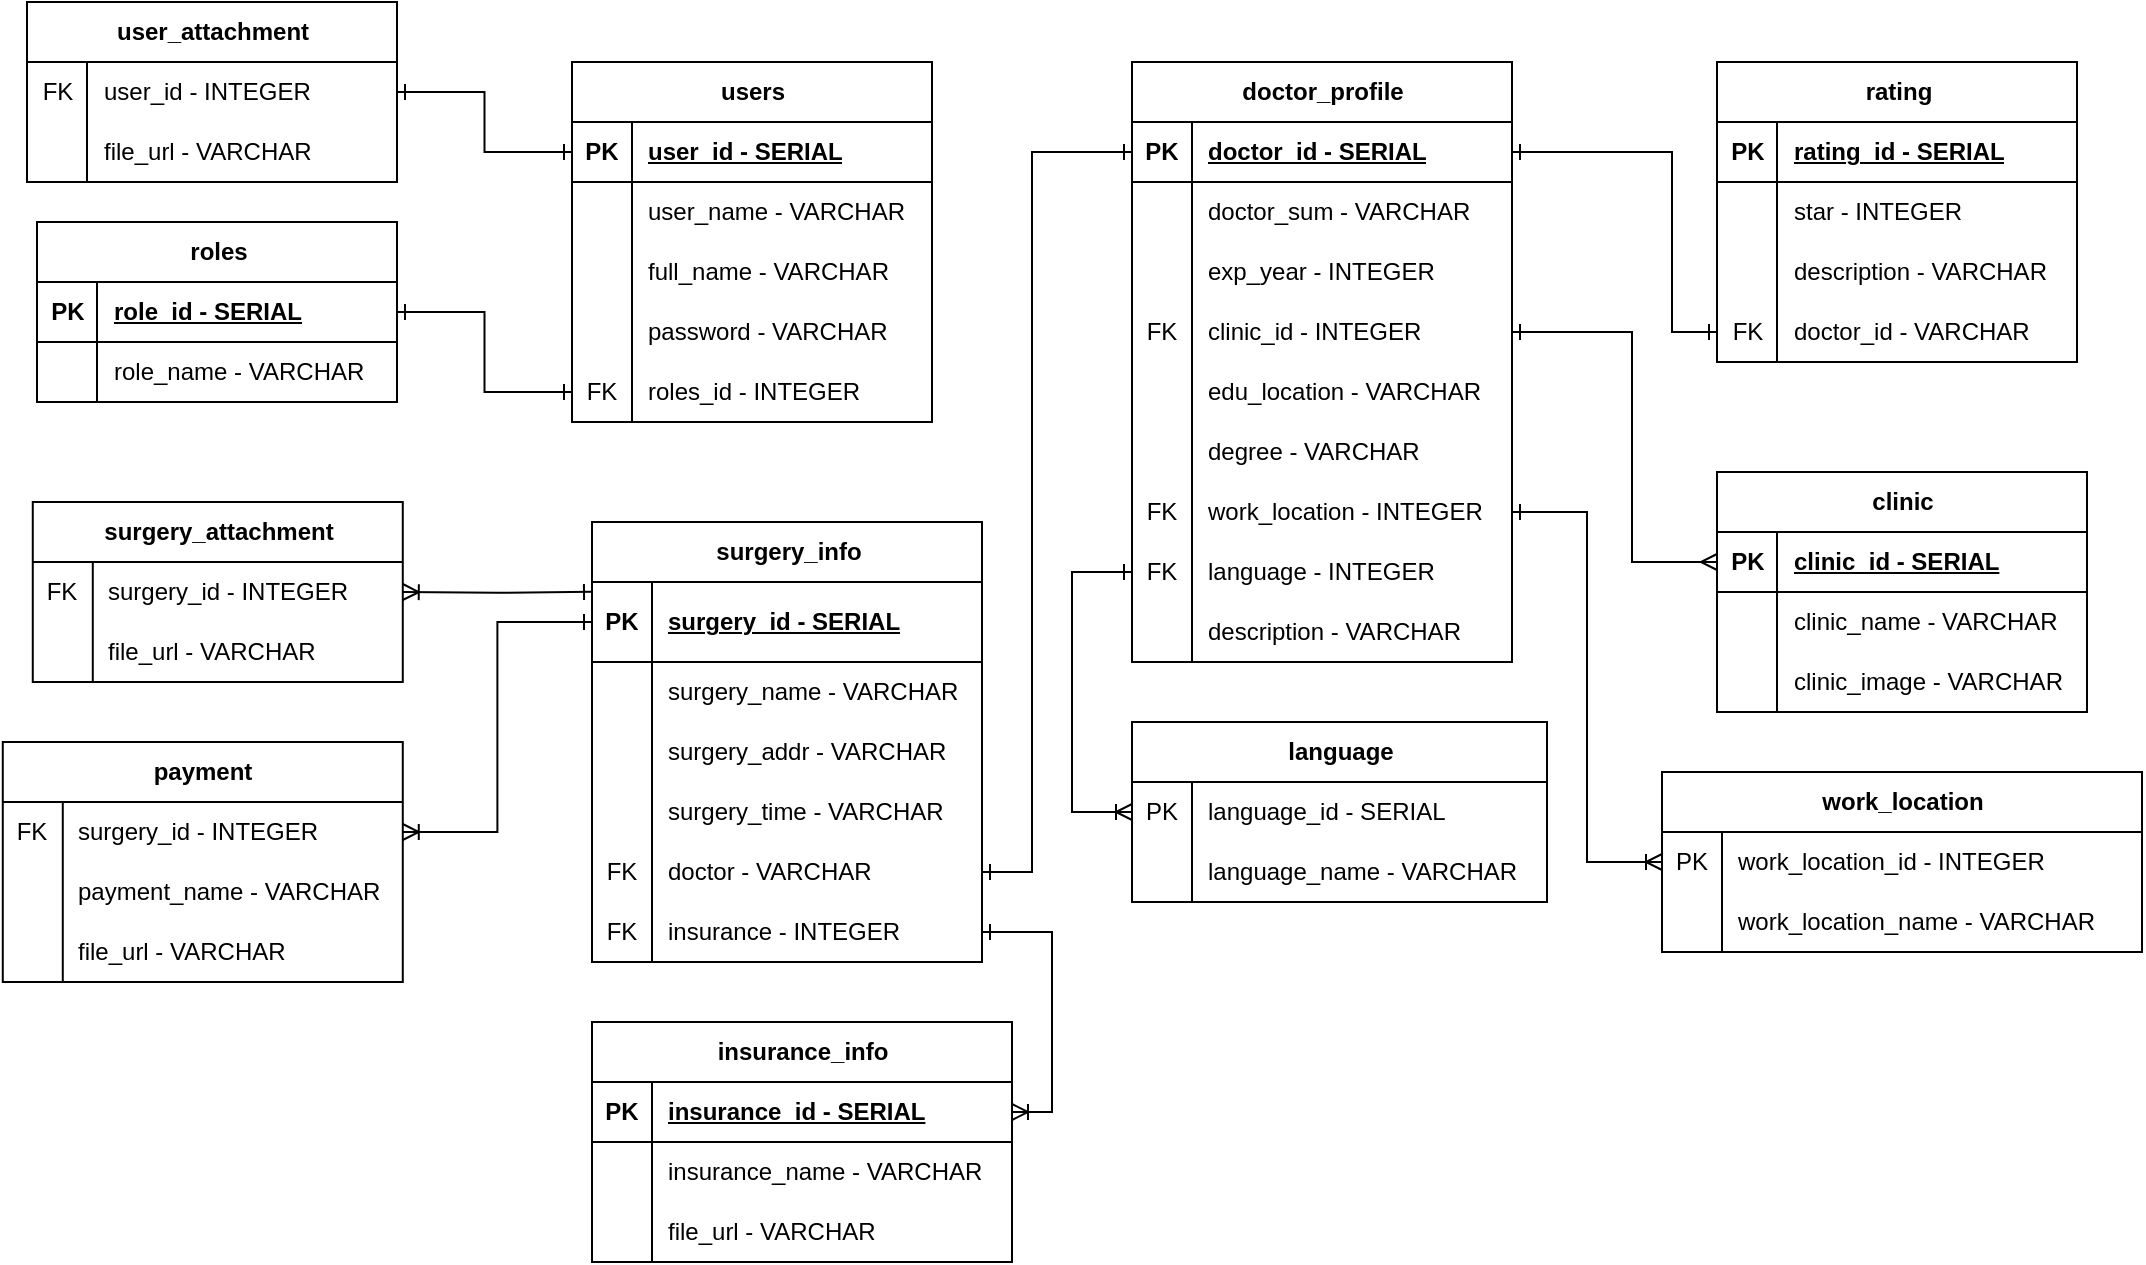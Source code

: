 <mxfile>
    <diagram name="Page-1" id="lb9SYla_rgRbdHpQKvTj">
        <mxGraphModel dx="1302" dy="1138" grid="1" gridSize="10" guides="1" tooltips="1" connect="1" arrows="1" fold="1" page="0" pageScale="1" pageWidth="1100" pageHeight="850" background="none" math="0" shadow="0">
            <root>
                <mxCell id="0"/>
                <mxCell id="1" parent="0"/>
                <mxCell id="x9q4lv2BBoC-ElwN4kKV-1" value="users" style="shape=table;startSize=30;container=1;collapsible=1;childLayout=tableLayout;fixedRows=1;rowLines=0;fontStyle=1;align=center;resizeLast=1;html=1;" parent="1" vertex="1">
                    <mxGeometry x="90" y="-30" width="180" height="180" as="geometry"/>
                </mxCell>
                <mxCell id="x9q4lv2BBoC-ElwN4kKV-2" value="" style="shape=tableRow;horizontal=0;startSize=0;swimlaneHead=0;swimlaneBody=0;fillColor=none;collapsible=0;dropTarget=0;points=[[0,0.5],[1,0.5]];portConstraint=eastwest;top=0;left=0;right=0;bottom=1;" parent="x9q4lv2BBoC-ElwN4kKV-1" vertex="1">
                    <mxGeometry y="30" width="180" height="30" as="geometry"/>
                </mxCell>
                <mxCell id="x9q4lv2BBoC-ElwN4kKV-3" value="PK" style="shape=partialRectangle;connectable=0;fillColor=none;top=0;left=0;bottom=0;right=0;fontStyle=1;overflow=hidden;whiteSpace=wrap;html=1;" parent="x9q4lv2BBoC-ElwN4kKV-2" vertex="1">
                    <mxGeometry width="30" height="30" as="geometry">
                        <mxRectangle width="30" height="30" as="alternateBounds"/>
                    </mxGeometry>
                </mxCell>
                <mxCell id="x9q4lv2BBoC-ElwN4kKV-4" value="user_id - SERIAL" style="shape=partialRectangle;connectable=0;fillColor=none;top=0;left=0;bottom=0;right=0;align=left;spacingLeft=6;fontStyle=5;overflow=hidden;whiteSpace=wrap;html=1;" parent="x9q4lv2BBoC-ElwN4kKV-2" vertex="1">
                    <mxGeometry x="30" width="150" height="30" as="geometry">
                        <mxRectangle width="150" height="30" as="alternateBounds"/>
                    </mxGeometry>
                </mxCell>
                <mxCell id="x9q4lv2BBoC-ElwN4kKV-5" value="" style="shape=tableRow;horizontal=0;startSize=0;swimlaneHead=0;swimlaneBody=0;fillColor=none;collapsible=0;dropTarget=0;points=[[0,0.5],[1,0.5]];portConstraint=eastwest;top=0;left=0;right=0;bottom=0;" parent="x9q4lv2BBoC-ElwN4kKV-1" vertex="1">
                    <mxGeometry y="60" width="180" height="30" as="geometry"/>
                </mxCell>
                <mxCell id="x9q4lv2BBoC-ElwN4kKV-6" value="" style="shape=partialRectangle;connectable=0;fillColor=none;top=0;left=0;bottom=0;right=0;editable=1;overflow=hidden;whiteSpace=wrap;html=1;" parent="x9q4lv2BBoC-ElwN4kKV-5" vertex="1">
                    <mxGeometry width="30" height="30" as="geometry">
                        <mxRectangle width="30" height="30" as="alternateBounds"/>
                    </mxGeometry>
                </mxCell>
                <mxCell id="x9q4lv2BBoC-ElwN4kKV-7" value="user_name - VARCHAR" style="shape=partialRectangle;connectable=0;fillColor=none;top=0;left=0;bottom=0;right=0;align=left;spacingLeft=6;overflow=hidden;whiteSpace=wrap;html=1;" parent="x9q4lv2BBoC-ElwN4kKV-5" vertex="1">
                    <mxGeometry x="30" width="150" height="30" as="geometry">
                        <mxRectangle width="150" height="30" as="alternateBounds"/>
                    </mxGeometry>
                </mxCell>
                <mxCell id="x9q4lv2BBoC-ElwN4kKV-8" value="" style="shape=tableRow;horizontal=0;startSize=0;swimlaneHead=0;swimlaneBody=0;fillColor=none;collapsible=0;dropTarget=0;points=[[0,0.5],[1,0.5]];portConstraint=eastwest;top=0;left=0;right=0;bottom=0;" parent="x9q4lv2BBoC-ElwN4kKV-1" vertex="1">
                    <mxGeometry y="90" width="180" height="30" as="geometry"/>
                </mxCell>
                <mxCell id="x9q4lv2BBoC-ElwN4kKV-9" value="" style="shape=partialRectangle;connectable=0;fillColor=none;top=0;left=0;bottom=0;right=0;editable=1;overflow=hidden;whiteSpace=wrap;html=1;" parent="x9q4lv2BBoC-ElwN4kKV-8" vertex="1">
                    <mxGeometry width="30" height="30" as="geometry">
                        <mxRectangle width="30" height="30" as="alternateBounds"/>
                    </mxGeometry>
                </mxCell>
                <mxCell id="x9q4lv2BBoC-ElwN4kKV-10" value="full_name - VARCHAR" style="shape=partialRectangle;connectable=0;fillColor=none;top=0;left=0;bottom=0;right=0;align=left;spacingLeft=6;overflow=hidden;whiteSpace=wrap;html=1;" parent="x9q4lv2BBoC-ElwN4kKV-8" vertex="1">
                    <mxGeometry x="30" width="150" height="30" as="geometry">
                        <mxRectangle width="150" height="30" as="alternateBounds"/>
                    </mxGeometry>
                </mxCell>
                <mxCell id="x9q4lv2BBoC-ElwN4kKV-11" value="" style="shape=tableRow;horizontal=0;startSize=0;swimlaneHead=0;swimlaneBody=0;fillColor=none;collapsible=0;dropTarget=0;points=[[0,0.5],[1,0.5]];portConstraint=eastwest;top=0;left=0;right=0;bottom=0;" parent="x9q4lv2BBoC-ElwN4kKV-1" vertex="1">
                    <mxGeometry y="120" width="180" height="30" as="geometry"/>
                </mxCell>
                <mxCell id="x9q4lv2BBoC-ElwN4kKV-12" value="&lt;div&gt;&lt;br/&gt;&lt;/div&gt;" style="shape=partialRectangle;connectable=0;fillColor=none;top=0;left=0;bottom=0;right=0;editable=1;overflow=hidden;whiteSpace=wrap;html=1;" parent="x9q4lv2BBoC-ElwN4kKV-11" vertex="1">
                    <mxGeometry width="30" height="30" as="geometry">
                        <mxRectangle width="30" height="30" as="alternateBounds"/>
                    </mxGeometry>
                </mxCell>
                <mxCell id="x9q4lv2BBoC-ElwN4kKV-13" value="password - VARCHAR" style="shape=partialRectangle;connectable=0;fillColor=none;top=0;left=0;bottom=0;right=0;align=left;spacingLeft=6;overflow=hidden;whiteSpace=wrap;html=1;" parent="x9q4lv2BBoC-ElwN4kKV-11" vertex="1">
                    <mxGeometry x="30" width="150" height="30" as="geometry">
                        <mxRectangle width="150" height="30" as="alternateBounds"/>
                    </mxGeometry>
                </mxCell>
                <mxCell id="x9q4lv2BBoC-ElwN4kKV-136" value="" style="shape=tableRow;horizontal=0;startSize=0;swimlaneHead=0;swimlaneBody=0;fillColor=none;collapsible=0;dropTarget=0;points=[[0,0.5],[1,0.5]];portConstraint=eastwest;top=0;left=0;right=0;bottom=0;" parent="x9q4lv2BBoC-ElwN4kKV-1" vertex="1">
                    <mxGeometry y="150" width="180" height="30" as="geometry"/>
                </mxCell>
                <mxCell id="x9q4lv2BBoC-ElwN4kKV-137" value="FK" style="shape=partialRectangle;connectable=0;fillColor=none;top=0;left=0;bottom=0;right=0;editable=1;overflow=hidden;whiteSpace=wrap;html=1;" parent="x9q4lv2BBoC-ElwN4kKV-136" vertex="1">
                    <mxGeometry width="30" height="30" as="geometry">
                        <mxRectangle width="30" height="30" as="alternateBounds"/>
                    </mxGeometry>
                </mxCell>
                <mxCell id="x9q4lv2BBoC-ElwN4kKV-138" value="roles_id - INTEGER" style="shape=partialRectangle;connectable=0;fillColor=none;top=0;left=0;bottom=0;right=0;align=left;spacingLeft=6;overflow=hidden;whiteSpace=wrap;html=1;" parent="x9q4lv2BBoC-ElwN4kKV-136" vertex="1">
                    <mxGeometry x="30" width="150" height="30" as="geometry">
                        <mxRectangle width="150" height="30" as="alternateBounds"/>
                    </mxGeometry>
                </mxCell>
                <mxCell id="x9q4lv2BBoC-ElwN4kKV-27" value="roles" style="shape=table;startSize=30;container=1;collapsible=1;childLayout=tableLayout;fixedRows=1;rowLines=0;fontStyle=1;align=center;resizeLast=1;html=1;" parent="1" vertex="1">
                    <mxGeometry x="-177.5" y="50" width="180" height="90" as="geometry"/>
                </mxCell>
                <mxCell id="x9q4lv2BBoC-ElwN4kKV-28" value="" style="shape=tableRow;horizontal=0;startSize=0;swimlaneHead=0;swimlaneBody=0;fillColor=none;collapsible=0;dropTarget=0;points=[[0,0.5],[1,0.5]];portConstraint=eastwest;top=0;left=0;right=0;bottom=1;" parent="x9q4lv2BBoC-ElwN4kKV-27" vertex="1">
                    <mxGeometry y="30" width="180" height="30" as="geometry"/>
                </mxCell>
                <mxCell id="x9q4lv2BBoC-ElwN4kKV-29" value="PK" style="shape=partialRectangle;connectable=0;fillColor=none;top=0;left=0;bottom=0;right=0;fontStyle=1;overflow=hidden;whiteSpace=wrap;html=1;" parent="x9q4lv2BBoC-ElwN4kKV-28" vertex="1">
                    <mxGeometry width="30" height="30" as="geometry">
                        <mxRectangle width="30" height="30" as="alternateBounds"/>
                    </mxGeometry>
                </mxCell>
                <mxCell id="x9q4lv2BBoC-ElwN4kKV-30" value="role_id - SERIAL" style="shape=partialRectangle;connectable=0;fillColor=none;top=0;left=0;bottom=0;right=0;align=left;spacingLeft=6;fontStyle=5;overflow=hidden;whiteSpace=wrap;html=1;" parent="x9q4lv2BBoC-ElwN4kKV-28" vertex="1">
                    <mxGeometry x="30" width="150" height="30" as="geometry">
                        <mxRectangle width="150" height="30" as="alternateBounds"/>
                    </mxGeometry>
                </mxCell>
                <mxCell id="x9q4lv2BBoC-ElwN4kKV-31" value="" style="shape=tableRow;horizontal=0;startSize=0;swimlaneHead=0;swimlaneBody=0;fillColor=none;collapsible=0;dropTarget=0;points=[[0,0.5],[1,0.5]];portConstraint=eastwest;top=0;left=0;right=0;bottom=0;" parent="x9q4lv2BBoC-ElwN4kKV-27" vertex="1">
                    <mxGeometry y="60" width="180" height="30" as="geometry"/>
                </mxCell>
                <mxCell id="x9q4lv2BBoC-ElwN4kKV-32" value="" style="shape=partialRectangle;connectable=0;fillColor=none;top=0;left=0;bottom=0;right=0;editable=1;overflow=hidden;whiteSpace=wrap;html=1;" parent="x9q4lv2BBoC-ElwN4kKV-31" vertex="1">
                    <mxGeometry width="30" height="30" as="geometry">
                        <mxRectangle width="30" height="30" as="alternateBounds"/>
                    </mxGeometry>
                </mxCell>
                <mxCell id="x9q4lv2BBoC-ElwN4kKV-33" value="role_name - VARCHAR" style="shape=partialRectangle;connectable=0;fillColor=none;top=0;left=0;bottom=0;right=0;align=left;spacingLeft=6;overflow=hidden;whiteSpace=wrap;html=1;" parent="x9q4lv2BBoC-ElwN4kKV-31" vertex="1">
                    <mxGeometry x="30" width="150" height="30" as="geometry">
                        <mxRectangle width="150" height="30" as="alternateBounds"/>
                    </mxGeometry>
                </mxCell>
                <mxCell id="x9q4lv2BBoC-ElwN4kKV-40" value="doctor_profile" style="shape=table;startSize=30;container=1;collapsible=1;childLayout=tableLayout;fixedRows=1;rowLines=0;fontStyle=1;align=center;resizeLast=1;html=1;strokeColor=default;" parent="1" vertex="1">
                    <mxGeometry x="370" y="-30" width="190" height="300" as="geometry"/>
                </mxCell>
                <mxCell id="x9q4lv2BBoC-ElwN4kKV-41" value="" style="shape=tableRow;horizontal=0;startSize=0;swimlaneHead=0;swimlaneBody=0;fillColor=none;collapsible=0;dropTarget=0;points=[[0,0.5],[1,0.5]];portConstraint=eastwest;top=0;left=0;right=0;bottom=1;" parent="x9q4lv2BBoC-ElwN4kKV-40" vertex="1">
                    <mxGeometry y="30" width="190" height="30" as="geometry"/>
                </mxCell>
                <mxCell id="x9q4lv2BBoC-ElwN4kKV-42" value="PK" style="shape=partialRectangle;connectable=0;fillColor=none;top=0;left=0;bottom=0;right=0;fontStyle=1;overflow=hidden;whiteSpace=wrap;html=1;" parent="x9q4lv2BBoC-ElwN4kKV-41" vertex="1">
                    <mxGeometry width="30.0" height="30" as="geometry">
                        <mxRectangle width="30.0" height="30" as="alternateBounds"/>
                    </mxGeometry>
                </mxCell>
                <mxCell id="x9q4lv2BBoC-ElwN4kKV-43" value="doctor_id - SERIAL" style="shape=partialRectangle;connectable=0;fillColor=none;top=0;left=0;bottom=0;right=0;align=left;spacingLeft=6;fontStyle=5;overflow=hidden;whiteSpace=wrap;html=1;" parent="x9q4lv2BBoC-ElwN4kKV-41" vertex="1">
                    <mxGeometry x="30.0" width="160.0" height="30" as="geometry">
                        <mxRectangle width="160.0" height="30" as="alternateBounds"/>
                    </mxGeometry>
                </mxCell>
                <mxCell id="x9q4lv2BBoC-ElwN4kKV-180" value="" style="shape=tableRow;horizontal=0;startSize=0;swimlaneHead=0;swimlaneBody=0;fillColor=none;collapsible=0;dropTarget=0;points=[[0,0.5],[1,0.5]];portConstraint=eastwest;top=0;left=0;right=0;bottom=0;" parent="x9q4lv2BBoC-ElwN4kKV-40" vertex="1">
                    <mxGeometry y="60" width="190" height="30" as="geometry"/>
                </mxCell>
                <mxCell id="x9q4lv2BBoC-ElwN4kKV-181" value="" style="shape=partialRectangle;connectable=0;fillColor=none;top=0;left=0;bottom=0;right=0;editable=1;overflow=hidden;whiteSpace=wrap;html=1;" parent="x9q4lv2BBoC-ElwN4kKV-180" vertex="1">
                    <mxGeometry width="30.0" height="30" as="geometry">
                        <mxRectangle width="30.0" height="30" as="alternateBounds"/>
                    </mxGeometry>
                </mxCell>
                <mxCell id="x9q4lv2BBoC-ElwN4kKV-182" value="doctor_sum - VARCHAR" style="shape=partialRectangle;connectable=0;fillColor=none;top=0;left=0;bottom=0;right=0;align=left;spacingLeft=6;overflow=hidden;whiteSpace=wrap;html=1;" parent="x9q4lv2BBoC-ElwN4kKV-180" vertex="1">
                    <mxGeometry x="30.0" width="160.0" height="30" as="geometry">
                        <mxRectangle width="160.0" height="30" as="alternateBounds"/>
                    </mxGeometry>
                </mxCell>
                <mxCell id="x9q4lv2BBoC-ElwN4kKV-47" value="" style="shape=tableRow;horizontal=0;startSize=0;swimlaneHead=0;swimlaneBody=0;fillColor=none;collapsible=0;dropTarget=0;points=[[0,0.5],[1,0.5]];portConstraint=eastwest;top=0;left=0;right=0;bottom=0;" parent="x9q4lv2BBoC-ElwN4kKV-40" vertex="1">
                    <mxGeometry y="90" width="190" height="30" as="geometry"/>
                </mxCell>
                <mxCell id="x9q4lv2BBoC-ElwN4kKV-48" value="" style="shape=partialRectangle;connectable=0;fillColor=none;top=0;left=0;bottom=0;right=0;editable=1;overflow=hidden;whiteSpace=wrap;html=1;" parent="x9q4lv2BBoC-ElwN4kKV-47" vertex="1">
                    <mxGeometry width="30.0" height="30" as="geometry">
                        <mxRectangle width="30.0" height="30" as="alternateBounds"/>
                    </mxGeometry>
                </mxCell>
                <mxCell id="x9q4lv2BBoC-ElwN4kKV-49" value="exp_year - INTEGER" style="shape=partialRectangle;connectable=0;fillColor=none;top=0;left=0;bottom=0;right=0;align=left;spacingLeft=6;overflow=hidden;whiteSpace=wrap;html=1;" parent="x9q4lv2BBoC-ElwN4kKV-47" vertex="1">
                    <mxGeometry x="30.0" width="160.0" height="30" as="geometry">
                        <mxRectangle width="160.0" height="30" as="alternateBounds"/>
                    </mxGeometry>
                </mxCell>
                <mxCell id="x9q4lv2BBoC-ElwN4kKV-50" value="" style="shape=tableRow;horizontal=0;startSize=0;swimlaneHead=0;swimlaneBody=0;fillColor=none;collapsible=0;dropTarget=0;points=[[0,0.5],[1,0.5]];portConstraint=eastwest;top=0;left=0;right=0;bottom=0;" parent="x9q4lv2BBoC-ElwN4kKV-40" vertex="1">
                    <mxGeometry y="120" width="190" height="30" as="geometry"/>
                </mxCell>
                <mxCell id="x9q4lv2BBoC-ElwN4kKV-51" value="FK" style="shape=partialRectangle;connectable=0;fillColor=none;top=0;left=0;bottom=0;right=0;editable=1;overflow=hidden;whiteSpace=wrap;html=1;" parent="x9q4lv2BBoC-ElwN4kKV-50" vertex="1">
                    <mxGeometry width="30.0" height="30" as="geometry">
                        <mxRectangle width="30.0" height="30" as="alternateBounds"/>
                    </mxGeometry>
                </mxCell>
                <mxCell id="x9q4lv2BBoC-ElwN4kKV-52" value="clinic_id - INTEGER" style="shape=partialRectangle;connectable=0;fillColor=none;top=0;left=0;bottom=0;right=0;align=left;spacingLeft=6;overflow=hidden;whiteSpace=wrap;html=1;" parent="x9q4lv2BBoC-ElwN4kKV-50" vertex="1">
                    <mxGeometry x="30.0" width="160.0" height="30" as="geometry">
                        <mxRectangle width="160.0" height="30" as="alternateBounds"/>
                    </mxGeometry>
                </mxCell>
                <mxCell id="x9q4lv2BBoC-ElwN4kKV-165" value="" style="shape=tableRow;horizontal=0;startSize=0;swimlaneHead=0;swimlaneBody=0;fillColor=none;collapsible=0;dropTarget=0;points=[[0,0.5],[1,0.5]];portConstraint=eastwest;top=0;left=0;right=0;bottom=0;" parent="x9q4lv2BBoC-ElwN4kKV-40" vertex="1">
                    <mxGeometry y="150" width="190" height="30" as="geometry"/>
                </mxCell>
                <mxCell id="x9q4lv2BBoC-ElwN4kKV-166" value="" style="shape=partialRectangle;connectable=0;fillColor=none;top=0;left=0;bottom=0;right=0;editable=1;overflow=hidden;whiteSpace=wrap;html=1;" parent="x9q4lv2BBoC-ElwN4kKV-165" vertex="1">
                    <mxGeometry width="30.0" height="30" as="geometry">
                        <mxRectangle width="30.0" height="30" as="alternateBounds"/>
                    </mxGeometry>
                </mxCell>
                <mxCell id="x9q4lv2BBoC-ElwN4kKV-167" value="edu_location - VARCHAR" style="shape=partialRectangle;connectable=0;fillColor=none;top=0;left=0;bottom=0;right=0;align=left;spacingLeft=6;overflow=hidden;whiteSpace=wrap;html=1;" parent="x9q4lv2BBoC-ElwN4kKV-165" vertex="1">
                    <mxGeometry x="30.0" width="160.0" height="30" as="geometry">
                        <mxRectangle width="160.0" height="30" as="alternateBounds"/>
                    </mxGeometry>
                </mxCell>
                <mxCell id="x9q4lv2BBoC-ElwN4kKV-168" value="" style="shape=tableRow;horizontal=0;startSize=0;swimlaneHead=0;swimlaneBody=0;fillColor=none;collapsible=0;dropTarget=0;points=[[0,0.5],[1,0.5]];portConstraint=eastwest;top=0;left=0;right=0;bottom=0;" parent="x9q4lv2BBoC-ElwN4kKV-40" vertex="1">
                    <mxGeometry y="180" width="190" height="30" as="geometry"/>
                </mxCell>
                <mxCell id="x9q4lv2BBoC-ElwN4kKV-169" value="" style="shape=partialRectangle;connectable=0;fillColor=none;top=0;left=0;bottom=0;right=0;editable=1;overflow=hidden;whiteSpace=wrap;html=1;" parent="x9q4lv2BBoC-ElwN4kKV-168" vertex="1">
                    <mxGeometry width="30.0" height="30" as="geometry">
                        <mxRectangle width="30.0" height="30" as="alternateBounds"/>
                    </mxGeometry>
                </mxCell>
                <mxCell id="x9q4lv2BBoC-ElwN4kKV-170" value="degree - VARCHAR" style="shape=partialRectangle;connectable=0;fillColor=none;top=0;left=0;bottom=0;right=0;align=left;spacingLeft=6;overflow=hidden;whiteSpace=wrap;html=1;" parent="x9q4lv2BBoC-ElwN4kKV-168" vertex="1">
                    <mxGeometry x="30.0" width="160.0" height="30" as="geometry">
                        <mxRectangle width="160.0" height="30" as="alternateBounds"/>
                    </mxGeometry>
                </mxCell>
                <mxCell id="x9q4lv2BBoC-ElwN4kKV-171" value="" style="shape=tableRow;horizontal=0;startSize=0;swimlaneHead=0;swimlaneBody=0;fillColor=none;collapsible=0;dropTarget=0;points=[[0,0.5],[1,0.5]];portConstraint=eastwest;top=0;left=0;right=0;bottom=0;" parent="x9q4lv2BBoC-ElwN4kKV-40" vertex="1">
                    <mxGeometry y="210" width="190" height="30" as="geometry"/>
                </mxCell>
                <mxCell id="x9q4lv2BBoC-ElwN4kKV-172" value="FK" style="shape=partialRectangle;connectable=0;fillColor=none;top=0;left=0;bottom=0;right=0;editable=1;overflow=hidden;whiteSpace=wrap;html=1;" parent="x9q4lv2BBoC-ElwN4kKV-171" vertex="1">
                    <mxGeometry width="30.0" height="30" as="geometry">
                        <mxRectangle width="30.0" height="30" as="alternateBounds"/>
                    </mxGeometry>
                </mxCell>
                <mxCell id="x9q4lv2BBoC-ElwN4kKV-173" value="work_location - INTEGER" style="shape=partialRectangle;connectable=0;fillColor=none;top=0;left=0;bottom=0;right=0;align=left;spacingLeft=6;overflow=hidden;whiteSpace=wrap;html=1;" parent="x9q4lv2BBoC-ElwN4kKV-171" vertex="1">
                    <mxGeometry x="30.0" width="160.0" height="30" as="geometry">
                        <mxRectangle width="160.0" height="30" as="alternateBounds"/>
                    </mxGeometry>
                </mxCell>
                <mxCell id="x9q4lv2BBoC-ElwN4kKV-174" value="" style="shape=tableRow;horizontal=0;startSize=0;swimlaneHead=0;swimlaneBody=0;fillColor=none;collapsible=0;dropTarget=0;points=[[0,0.5],[1,0.5]];portConstraint=eastwest;top=0;left=0;right=0;bottom=0;" parent="x9q4lv2BBoC-ElwN4kKV-40" vertex="1">
                    <mxGeometry y="240" width="190" height="30" as="geometry"/>
                </mxCell>
                <mxCell id="x9q4lv2BBoC-ElwN4kKV-175" value="FK" style="shape=partialRectangle;connectable=0;fillColor=none;top=0;left=0;bottom=0;right=0;editable=1;overflow=hidden;whiteSpace=wrap;html=1;" parent="x9q4lv2BBoC-ElwN4kKV-174" vertex="1">
                    <mxGeometry width="30.0" height="30" as="geometry">
                        <mxRectangle width="30.0" height="30" as="alternateBounds"/>
                    </mxGeometry>
                </mxCell>
                <mxCell id="x9q4lv2BBoC-ElwN4kKV-176" value="language - INTEGER" style="shape=partialRectangle;connectable=0;fillColor=none;top=0;left=0;bottom=0;right=0;align=left;spacingLeft=6;overflow=hidden;whiteSpace=wrap;html=1;" parent="x9q4lv2BBoC-ElwN4kKV-174" vertex="1">
                    <mxGeometry x="30.0" width="160.0" height="30" as="geometry">
                        <mxRectangle width="160.0" height="30" as="alternateBounds"/>
                    </mxGeometry>
                </mxCell>
                <mxCell id="x9q4lv2BBoC-ElwN4kKV-177" value="" style="shape=tableRow;horizontal=0;startSize=0;swimlaneHead=0;swimlaneBody=0;fillColor=none;collapsible=0;dropTarget=0;points=[[0,0.5],[1,0.5]];portConstraint=eastwest;top=0;left=0;right=0;bottom=0;" parent="x9q4lv2BBoC-ElwN4kKV-40" vertex="1">
                    <mxGeometry y="270" width="190" height="30" as="geometry"/>
                </mxCell>
                <mxCell id="x9q4lv2BBoC-ElwN4kKV-178" value="" style="shape=partialRectangle;connectable=0;fillColor=none;top=0;left=0;bottom=0;right=0;editable=1;overflow=hidden;whiteSpace=wrap;html=1;" parent="x9q4lv2BBoC-ElwN4kKV-177" vertex="1">
                    <mxGeometry width="30.0" height="30" as="geometry">
                        <mxRectangle width="30.0" height="30" as="alternateBounds"/>
                    </mxGeometry>
                </mxCell>
                <mxCell id="x9q4lv2BBoC-ElwN4kKV-179" value="description - VARCHAR" style="shape=partialRectangle;connectable=0;fillColor=none;top=0;left=0;bottom=0;right=0;align=left;spacingLeft=6;overflow=hidden;whiteSpace=wrap;html=1;" parent="x9q4lv2BBoC-ElwN4kKV-177" vertex="1">
                    <mxGeometry x="30.0" width="160.0" height="30" as="geometry">
                        <mxRectangle width="160.0" height="30" as="alternateBounds"/>
                    </mxGeometry>
                </mxCell>
                <mxCell id="x9q4lv2BBoC-ElwN4kKV-53" value="rating" style="shape=table;startSize=30;container=1;collapsible=1;childLayout=tableLayout;fixedRows=1;rowLines=0;fontStyle=1;align=center;resizeLast=1;html=1;" parent="1" vertex="1">
                    <mxGeometry x="662.5" y="-30" width="180" height="150" as="geometry"/>
                </mxCell>
                <mxCell id="x9q4lv2BBoC-ElwN4kKV-54" value="" style="shape=tableRow;horizontal=0;startSize=0;swimlaneHead=0;swimlaneBody=0;fillColor=none;collapsible=0;dropTarget=0;points=[[0,0.5],[1,0.5]];portConstraint=eastwest;top=0;left=0;right=0;bottom=1;" parent="x9q4lv2BBoC-ElwN4kKV-53" vertex="1">
                    <mxGeometry y="30" width="180" height="30" as="geometry"/>
                </mxCell>
                <mxCell id="x9q4lv2BBoC-ElwN4kKV-55" value="PK" style="shape=partialRectangle;connectable=0;fillColor=none;top=0;left=0;bottom=0;right=0;fontStyle=1;overflow=hidden;whiteSpace=wrap;html=1;" parent="x9q4lv2BBoC-ElwN4kKV-54" vertex="1">
                    <mxGeometry width="30" height="30" as="geometry">
                        <mxRectangle width="30" height="30" as="alternateBounds"/>
                    </mxGeometry>
                </mxCell>
                <mxCell id="x9q4lv2BBoC-ElwN4kKV-56" value="rating_id - SERIAL" style="shape=partialRectangle;connectable=0;fillColor=none;top=0;left=0;bottom=0;right=0;align=left;spacingLeft=6;fontStyle=5;overflow=hidden;whiteSpace=wrap;html=1;" parent="x9q4lv2BBoC-ElwN4kKV-54" vertex="1">
                    <mxGeometry x="30" width="150" height="30" as="geometry">
                        <mxRectangle width="150" height="30" as="alternateBounds"/>
                    </mxGeometry>
                </mxCell>
                <mxCell id="x9q4lv2BBoC-ElwN4kKV-57" value="" style="shape=tableRow;horizontal=0;startSize=0;swimlaneHead=0;swimlaneBody=0;fillColor=none;collapsible=0;dropTarget=0;points=[[0,0.5],[1,0.5]];portConstraint=eastwest;top=0;left=0;right=0;bottom=0;" parent="x9q4lv2BBoC-ElwN4kKV-53" vertex="1">
                    <mxGeometry y="60" width="180" height="30" as="geometry"/>
                </mxCell>
                <mxCell id="x9q4lv2BBoC-ElwN4kKV-58" value="" style="shape=partialRectangle;connectable=0;fillColor=none;top=0;left=0;bottom=0;right=0;editable=1;overflow=hidden;whiteSpace=wrap;html=1;" parent="x9q4lv2BBoC-ElwN4kKV-57" vertex="1">
                    <mxGeometry width="30" height="30" as="geometry">
                        <mxRectangle width="30" height="30" as="alternateBounds"/>
                    </mxGeometry>
                </mxCell>
                <mxCell id="x9q4lv2BBoC-ElwN4kKV-59" value="star - INTEGER" style="shape=partialRectangle;connectable=0;fillColor=none;top=0;left=0;bottom=0;right=0;align=left;spacingLeft=6;overflow=hidden;whiteSpace=wrap;html=1;" parent="x9q4lv2BBoC-ElwN4kKV-57" vertex="1">
                    <mxGeometry x="30" width="150" height="30" as="geometry">
                        <mxRectangle width="150" height="30" as="alternateBounds"/>
                    </mxGeometry>
                </mxCell>
                <mxCell id="x9q4lv2BBoC-ElwN4kKV-60" value="" style="shape=tableRow;horizontal=0;startSize=0;swimlaneHead=0;swimlaneBody=0;fillColor=none;collapsible=0;dropTarget=0;points=[[0,0.5],[1,0.5]];portConstraint=eastwest;top=0;left=0;right=0;bottom=0;" parent="x9q4lv2BBoC-ElwN4kKV-53" vertex="1">
                    <mxGeometry y="90" width="180" height="30" as="geometry"/>
                </mxCell>
                <mxCell id="x9q4lv2BBoC-ElwN4kKV-61" value="" style="shape=partialRectangle;connectable=0;fillColor=none;top=0;left=0;bottom=0;right=0;editable=1;overflow=hidden;whiteSpace=wrap;html=1;" parent="x9q4lv2BBoC-ElwN4kKV-60" vertex="1">
                    <mxGeometry width="30" height="30" as="geometry">
                        <mxRectangle width="30" height="30" as="alternateBounds"/>
                    </mxGeometry>
                </mxCell>
                <mxCell id="x9q4lv2BBoC-ElwN4kKV-62" value="description - VARCHAR" style="shape=partialRectangle;connectable=0;fillColor=none;top=0;left=0;bottom=0;right=0;align=left;spacingLeft=6;overflow=hidden;whiteSpace=wrap;html=1;" parent="x9q4lv2BBoC-ElwN4kKV-60" vertex="1">
                    <mxGeometry x="30" width="150" height="30" as="geometry">
                        <mxRectangle width="150" height="30" as="alternateBounds"/>
                    </mxGeometry>
                </mxCell>
                <mxCell id="x9q4lv2BBoC-ElwN4kKV-215" value="" style="shape=tableRow;horizontal=0;startSize=0;swimlaneHead=0;swimlaneBody=0;fillColor=none;collapsible=0;dropTarget=0;points=[[0,0.5],[1,0.5]];portConstraint=eastwest;top=0;left=0;right=0;bottom=0;" parent="x9q4lv2BBoC-ElwN4kKV-53" vertex="1">
                    <mxGeometry y="120" width="180" height="30" as="geometry"/>
                </mxCell>
                <mxCell id="x9q4lv2BBoC-ElwN4kKV-216" value="FK" style="shape=partialRectangle;connectable=0;fillColor=none;top=0;left=0;bottom=0;right=0;editable=1;overflow=hidden;whiteSpace=wrap;html=1;" parent="x9q4lv2BBoC-ElwN4kKV-215" vertex="1">
                    <mxGeometry width="30" height="30" as="geometry">
                        <mxRectangle width="30" height="30" as="alternateBounds"/>
                    </mxGeometry>
                </mxCell>
                <mxCell id="x9q4lv2BBoC-ElwN4kKV-217" value="doctor_id - VARCHAR" style="shape=partialRectangle;connectable=0;fillColor=none;top=0;left=0;bottom=0;right=0;align=left;spacingLeft=6;overflow=hidden;whiteSpace=wrap;html=1;" parent="x9q4lv2BBoC-ElwN4kKV-215" vertex="1">
                    <mxGeometry x="30" width="150" height="30" as="geometry">
                        <mxRectangle width="150" height="30" as="alternateBounds"/>
                    </mxGeometry>
                </mxCell>
                <mxCell id="x9q4lv2BBoC-ElwN4kKV-66" value="clinic" style="shape=table;startSize=30;container=1;collapsible=1;childLayout=tableLayout;fixedRows=1;rowLines=0;fontStyle=1;align=center;resizeLast=1;html=1;strokeColor=default;" parent="1" vertex="1">
                    <mxGeometry x="662.5" y="175" width="185" height="120" as="geometry"/>
                </mxCell>
                <mxCell id="x9q4lv2BBoC-ElwN4kKV-67" value="" style="shape=tableRow;horizontal=0;startSize=0;swimlaneHead=0;swimlaneBody=0;fillColor=none;collapsible=0;dropTarget=0;points=[[0,0.5],[1,0.5]];portConstraint=eastwest;top=0;left=0;right=0;bottom=1;" parent="x9q4lv2BBoC-ElwN4kKV-66" vertex="1">
                    <mxGeometry y="30" width="185" height="30" as="geometry"/>
                </mxCell>
                <mxCell id="x9q4lv2BBoC-ElwN4kKV-68" value="PK" style="shape=partialRectangle;connectable=0;fillColor=none;top=0;left=0;bottom=0;right=0;fontStyle=1;overflow=hidden;whiteSpace=wrap;html=1;" parent="x9q4lv2BBoC-ElwN4kKV-67" vertex="1">
                    <mxGeometry width="30" height="30" as="geometry">
                        <mxRectangle width="30" height="30" as="alternateBounds"/>
                    </mxGeometry>
                </mxCell>
                <mxCell id="x9q4lv2BBoC-ElwN4kKV-69" value="clinic_id - SERIAL" style="shape=partialRectangle;connectable=0;fillColor=none;top=0;left=0;bottom=0;right=0;align=left;spacingLeft=6;fontStyle=5;overflow=hidden;whiteSpace=wrap;html=1;" parent="x9q4lv2BBoC-ElwN4kKV-67" vertex="1">
                    <mxGeometry x="30" width="155" height="30" as="geometry">
                        <mxRectangle width="155" height="30" as="alternateBounds"/>
                    </mxGeometry>
                </mxCell>
                <mxCell id="x9q4lv2BBoC-ElwN4kKV-70" value="" style="shape=tableRow;horizontal=0;startSize=0;swimlaneHead=0;swimlaneBody=0;fillColor=none;collapsible=0;dropTarget=0;points=[[0,0.5],[1,0.5]];portConstraint=eastwest;top=0;left=0;right=0;bottom=0;" parent="x9q4lv2BBoC-ElwN4kKV-66" vertex="1">
                    <mxGeometry y="60" width="185" height="30" as="geometry"/>
                </mxCell>
                <mxCell id="x9q4lv2BBoC-ElwN4kKV-71" value="" style="shape=partialRectangle;connectable=0;fillColor=none;top=0;left=0;bottom=0;right=0;editable=1;overflow=hidden;whiteSpace=wrap;html=1;" parent="x9q4lv2BBoC-ElwN4kKV-70" vertex="1">
                    <mxGeometry width="30" height="30" as="geometry">
                        <mxRectangle width="30" height="30" as="alternateBounds"/>
                    </mxGeometry>
                </mxCell>
                <mxCell id="x9q4lv2BBoC-ElwN4kKV-72" value="clinic_name - VARCHAR" style="shape=partialRectangle;connectable=0;fillColor=none;top=0;left=0;bottom=0;right=0;align=left;spacingLeft=6;overflow=hidden;whiteSpace=wrap;html=1;" parent="x9q4lv2BBoC-ElwN4kKV-70" vertex="1">
                    <mxGeometry x="30" width="155" height="30" as="geometry">
                        <mxRectangle width="155" height="30" as="alternateBounds"/>
                    </mxGeometry>
                </mxCell>
                <mxCell id="x9q4lv2BBoC-ElwN4kKV-148" value="" style="shape=tableRow;horizontal=0;startSize=0;swimlaneHead=0;swimlaneBody=0;fillColor=none;collapsible=0;dropTarget=0;points=[[0,0.5],[1,0.5]];portConstraint=eastwest;top=0;left=0;right=0;bottom=0;" parent="x9q4lv2BBoC-ElwN4kKV-66" vertex="1">
                    <mxGeometry y="90" width="185" height="30" as="geometry"/>
                </mxCell>
                <mxCell id="x9q4lv2BBoC-ElwN4kKV-149" value="" style="shape=partialRectangle;connectable=0;fillColor=none;top=0;left=0;bottom=0;right=0;editable=1;overflow=hidden;whiteSpace=wrap;html=1;" parent="x9q4lv2BBoC-ElwN4kKV-148" vertex="1">
                    <mxGeometry width="30" height="30" as="geometry">
                        <mxRectangle width="30" height="30" as="alternateBounds"/>
                    </mxGeometry>
                </mxCell>
                <mxCell id="x9q4lv2BBoC-ElwN4kKV-150" value="clinic_image - VARCHAR" style="shape=partialRectangle;connectable=0;fillColor=none;top=0;left=0;bottom=0;right=0;align=left;spacingLeft=6;overflow=hidden;whiteSpace=wrap;html=1;" parent="x9q4lv2BBoC-ElwN4kKV-148" vertex="1">
                    <mxGeometry x="30" width="155" height="30" as="geometry">
                        <mxRectangle width="155" height="30" as="alternateBounds"/>
                    </mxGeometry>
                </mxCell>
                <mxCell id="x9q4lv2BBoC-ElwN4kKV-79" value="surgery_info" style="shape=table;startSize=30;container=1;collapsible=1;childLayout=tableLayout;fixedRows=1;rowLines=0;fontStyle=1;align=center;resizeLast=1;html=1;strokeColor=default;" parent="1" vertex="1">
                    <mxGeometry x="100" y="200" width="195" height="220" as="geometry"/>
                </mxCell>
                <mxCell id="x9q4lv2BBoC-ElwN4kKV-80" value="" style="shape=tableRow;horizontal=0;startSize=0;swimlaneHead=0;swimlaneBody=0;fillColor=none;collapsible=0;dropTarget=0;points=[[0,0.5],[1,0.5]];portConstraint=eastwest;top=0;left=0;right=0;bottom=1;" parent="x9q4lv2BBoC-ElwN4kKV-79" vertex="1">
                    <mxGeometry y="30" width="195" height="40" as="geometry"/>
                </mxCell>
                <mxCell id="x9q4lv2BBoC-ElwN4kKV-81" value="PK" style="shape=partialRectangle;connectable=0;fillColor=none;top=0;left=0;bottom=0;right=0;fontStyle=1;overflow=hidden;whiteSpace=wrap;html=1;" parent="x9q4lv2BBoC-ElwN4kKV-80" vertex="1">
                    <mxGeometry width="30" height="40" as="geometry">
                        <mxRectangle width="30" height="40" as="alternateBounds"/>
                    </mxGeometry>
                </mxCell>
                <mxCell id="x9q4lv2BBoC-ElwN4kKV-82" value="surgery_id - SERIAL" style="shape=partialRectangle;connectable=0;fillColor=none;top=0;left=0;bottom=0;right=0;align=left;spacingLeft=6;fontStyle=5;overflow=hidden;whiteSpace=wrap;html=1;" parent="x9q4lv2BBoC-ElwN4kKV-80" vertex="1">
                    <mxGeometry x="30" width="165" height="40" as="geometry">
                        <mxRectangle width="165" height="40" as="alternateBounds"/>
                    </mxGeometry>
                </mxCell>
                <mxCell id="x9q4lv2BBoC-ElwN4kKV-83" value="" style="shape=tableRow;horizontal=0;startSize=0;swimlaneHead=0;swimlaneBody=0;fillColor=none;collapsible=0;dropTarget=0;points=[[0,0.5],[1,0.5]];portConstraint=eastwest;top=0;left=0;right=0;bottom=0;" parent="x9q4lv2BBoC-ElwN4kKV-79" vertex="1">
                    <mxGeometry y="70" width="195" height="30" as="geometry"/>
                </mxCell>
                <mxCell id="x9q4lv2BBoC-ElwN4kKV-84" value="" style="shape=partialRectangle;connectable=0;fillColor=none;top=0;left=0;bottom=0;right=0;editable=1;overflow=hidden;whiteSpace=wrap;html=1;" parent="x9q4lv2BBoC-ElwN4kKV-83" vertex="1">
                    <mxGeometry width="30" height="30" as="geometry">
                        <mxRectangle width="30" height="30" as="alternateBounds"/>
                    </mxGeometry>
                </mxCell>
                <mxCell id="x9q4lv2BBoC-ElwN4kKV-85" value="surgery_name - VARCHAR" style="shape=partialRectangle;connectable=0;fillColor=none;top=0;left=0;bottom=0;right=0;align=left;spacingLeft=6;overflow=hidden;whiteSpace=wrap;html=1;" parent="x9q4lv2BBoC-ElwN4kKV-83" vertex="1">
                    <mxGeometry x="30" width="165" height="30" as="geometry">
                        <mxRectangle width="165" height="30" as="alternateBounds"/>
                    </mxGeometry>
                </mxCell>
                <mxCell id="x9q4lv2BBoC-ElwN4kKV-86" value="" style="shape=tableRow;horizontal=0;startSize=0;swimlaneHead=0;swimlaneBody=0;fillColor=none;collapsible=0;dropTarget=0;points=[[0,0.5],[1,0.5]];portConstraint=eastwest;top=0;left=0;right=0;bottom=0;" parent="x9q4lv2BBoC-ElwN4kKV-79" vertex="1">
                    <mxGeometry y="100" width="195" height="30" as="geometry"/>
                </mxCell>
                <mxCell id="x9q4lv2BBoC-ElwN4kKV-87" value="" style="shape=partialRectangle;connectable=0;fillColor=none;top=0;left=0;bottom=0;right=0;editable=1;overflow=hidden;whiteSpace=wrap;html=1;" parent="x9q4lv2BBoC-ElwN4kKV-86" vertex="1">
                    <mxGeometry width="30" height="30" as="geometry">
                        <mxRectangle width="30" height="30" as="alternateBounds"/>
                    </mxGeometry>
                </mxCell>
                <mxCell id="x9q4lv2BBoC-ElwN4kKV-88" value="surgery_addr - VARCHAR" style="shape=partialRectangle;connectable=0;fillColor=none;top=0;left=0;bottom=0;right=0;align=left;spacingLeft=6;overflow=hidden;whiteSpace=wrap;html=1;" parent="x9q4lv2BBoC-ElwN4kKV-86" vertex="1">
                    <mxGeometry x="30" width="165" height="30" as="geometry">
                        <mxRectangle width="165" height="30" as="alternateBounds"/>
                    </mxGeometry>
                </mxCell>
                <mxCell id="x9q4lv2BBoC-ElwN4kKV-89" value="" style="shape=tableRow;horizontal=0;startSize=0;swimlaneHead=0;swimlaneBody=0;fillColor=none;collapsible=0;dropTarget=0;points=[[0,0.5],[1,0.5]];portConstraint=eastwest;top=0;left=0;right=0;bottom=0;" parent="x9q4lv2BBoC-ElwN4kKV-79" vertex="1">
                    <mxGeometry y="130" width="195" height="30" as="geometry"/>
                </mxCell>
                <mxCell id="x9q4lv2BBoC-ElwN4kKV-90" value="&lt;div&gt;&lt;br/&gt;&lt;/div&gt;" style="shape=partialRectangle;connectable=0;fillColor=none;top=0;left=0;bottom=0;right=0;editable=1;overflow=hidden;whiteSpace=wrap;html=1;" parent="x9q4lv2BBoC-ElwN4kKV-89" vertex="1">
                    <mxGeometry width="30" height="30" as="geometry">
                        <mxRectangle width="30" height="30" as="alternateBounds"/>
                    </mxGeometry>
                </mxCell>
                <mxCell id="x9q4lv2BBoC-ElwN4kKV-91" value="surgery_time - VARCHAR" style="shape=partialRectangle;connectable=0;fillColor=none;top=0;left=0;bottom=0;right=0;align=left;spacingLeft=6;overflow=hidden;whiteSpace=wrap;html=1;" parent="x9q4lv2BBoC-ElwN4kKV-89" vertex="1">
                    <mxGeometry x="30" width="165" height="30" as="geometry">
                        <mxRectangle width="165" height="30" as="alternateBounds"/>
                    </mxGeometry>
                </mxCell>
                <mxCell id="x9q4lv2BBoC-ElwN4kKV-143" value="" style="shape=tableRow;horizontal=0;startSize=0;swimlaneHead=0;swimlaneBody=0;fillColor=none;collapsible=0;dropTarget=0;points=[[0,0.5],[1,0.5]];portConstraint=eastwest;top=0;left=0;right=0;bottom=0;" parent="x9q4lv2BBoC-ElwN4kKV-79" vertex="1">
                    <mxGeometry y="160" width="195" height="30" as="geometry"/>
                </mxCell>
                <mxCell id="x9q4lv2BBoC-ElwN4kKV-144" value="&lt;div&gt;FK&lt;/div&gt;" style="shape=partialRectangle;connectable=0;fillColor=none;top=0;left=0;bottom=0;right=0;editable=1;overflow=hidden;whiteSpace=wrap;html=1;" parent="x9q4lv2BBoC-ElwN4kKV-143" vertex="1">
                    <mxGeometry width="30" height="30" as="geometry">
                        <mxRectangle width="30" height="30" as="alternateBounds"/>
                    </mxGeometry>
                </mxCell>
                <mxCell id="x9q4lv2BBoC-ElwN4kKV-145" value="doctor - VARCHAR" style="shape=partialRectangle;connectable=0;fillColor=none;top=0;left=0;bottom=0;right=0;align=left;spacingLeft=6;overflow=hidden;whiteSpace=wrap;html=1;" parent="x9q4lv2BBoC-ElwN4kKV-143" vertex="1">
                    <mxGeometry x="30" width="165" height="30" as="geometry">
                        <mxRectangle width="165" height="30" as="alternateBounds"/>
                    </mxGeometry>
                </mxCell>
                <mxCell id="x9q4lv2BBoC-ElwN4kKV-184" value="" style="shape=tableRow;horizontal=0;startSize=0;swimlaneHead=0;swimlaneBody=0;fillColor=none;collapsible=0;dropTarget=0;points=[[0,0.5],[1,0.5]];portConstraint=eastwest;top=0;left=0;right=0;bottom=0;" parent="x9q4lv2BBoC-ElwN4kKV-79" vertex="1">
                    <mxGeometry y="190" width="195" height="30" as="geometry"/>
                </mxCell>
                <mxCell id="x9q4lv2BBoC-ElwN4kKV-185" value="&lt;div&gt;FK&lt;/div&gt;" style="shape=partialRectangle;connectable=0;fillColor=none;top=0;left=0;bottom=0;right=0;editable=1;overflow=hidden;whiteSpace=wrap;html=1;" parent="x9q4lv2BBoC-ElwN4kKV-184" vertex="1">
                    <mxGeometry width="30" height="30" as="geometry">
                        <mxRectangle width="30" height="30" as="alternateBounds"/>
                    </mxGeometry>
                </mxCell>
                <mxCell id="x9q4lv2BBoC-ElwN4kKV-186" value="insurance - INTEGER" style="shape=partialRectangle;connectable=0;fillColor=none;top=0;left=0;bottom=0;right=0;align=left;spacingLeft=6;overflow=hidden;whiteSpace=wrap;html=1;" parent="x9q4lv2BBoC-ElwN4kKV-184" vertex="1">
                    <mxGeometry x="30" width="165" height="30" as="geometry">
                        <mxRectangle width="165" height="30" as="alternateBounds"/>
                    </mxGeometry>
                </mxCell>
                <mxCell id="x9q4lv2BBoC-ElwN4kKV-92" value="insurance_info" style="shape=table;startSize=30;container=1;collapsible=1;childLayout=tableLayout;fixedRows=1;rowLines=0;fontStyle=1;align=center;resizeLast=1;html=1;strokeColor=default;" parent="1" vertex="1">
                    <mxGeometry x="100" y="450" width="210" height="120" as="geometry"/>
                </mxCell>
                <mxCell id="x9q4lv2BBoC-ElwN4kKV-93" value="" style="shape=tableRow;horizontal=0;startSize=0;swimlaneHead=0;swimlaneBody=0;fillColor=none;collapsible=0;dropTarget=0;points=[[0,0.5],[1,0.5]];portConstraint=eastwest;top=0;left=0;right=0;bottom=1;" parent="x9q4lv2BBoC-ElwN4kKV-92" vertex="1">
                    <mxGeometry y="30" width="210" height="30" as="geometry"/>
                </mxCell>
                <mxCell id="x9q4lv2BBoC-ElwN4kKV-94" value="PK" style="shape=partialRectangle;connectable=0;fillColor=none;top=0;left=0;bottom=0;right=0;fontStyle=1;overflow=hidden;whiteSpace=wrap;html=1;" parent="x9q4lv2BBoC-ElwN4kKV-93" vertex="1">
                    <mxGeometry width="30" height="30" as="geometry">
                        <mxRectangle width="30" height="30" as="alternateBounds"/>
                    </mxGeometry>
                </mxCell>
                <mxCell id="x9q4lv2BBoC-ElwN4kKV-95" value="insurance_id - SERIAL" style="shape=partialRectangle;connectable=0;fillColor=none;top=0;left=0;bottom=0;right=0;align=left;spacingLeft=6;fontStyle=5;overflow=hidden;whiteSpace=wrap;html=1;" parent="x9q4lv2BBoC-ElwN4kKV-93" vertex="1">
                    <mxGeometry x="30" width="180" height="30" as="geometry">
                        <mxRectangle width="180" height="30" as="alternateBounds"/>
                    </mxGeometry>
                </mxCell>
                <mxCell id="x9q4lv2BBoC-ElwN4kKV-96" value="" style="shape=tableRow;horizontal=0;startSize=0;swimlaneHead=0;swimlaneBody=0;fillColor=none;collapsible=0;dropTarget=0;points=[[0,0.5],[1,0.5]];portConstraint=eastwest;top=0;left=0;right=0;bottom=0;" parent="x9q4lv2BBoC-ElwN4kKV-92" vertex="1">
                    <mxGeometry y="60" width="210" height="30" as="geometry"/>
                </mxCell>
                <mxCell id="x9q4lv2BBoC-ElwN4kKV-97" value="" style="shape=partialRectangle;connectable=0;fillColor=none;top=0;left=0;bottom=0;right=0;editable=1;overflow=hidden;whiteSpace=wrap;html=1;" parent="x9q4lv2BBoC-ElwN4kKV-96" vertex="1">
                    <mxGeometry width="30" height="30" as="geometry">
                        <mxRectangle width="30" height="30" as="alternateBounds"/>
                    </mxGeometry>
                </mxCell>
                <mxCell id="x9q4lv2BBoC-ElwN4kKV-98" value="insurance_name - VARCHAR" style="shape=partialRectangle;connectable=0;fillColor=none;top=0;left=0;bottom=0;right=0;align=left;spacingLeft=6;overflow=hidden;whiteSpace=wrap;html=1;" parent="x9q4lv2BBoC-ElwN4kKV-96" vertex="1">
                    <mxGeometry x="30" width="180" height="30" as="geometry">
                        <mxRectangle width="180" height="30" as="alternateBounds"/>
                    </mxGeometry>
                </mxCell>
                <mxCell id="43" value="" style="shape=tableRow;horizontal=0;startSize=0;swimlaneHead=0;swimlaneBody=0;fillColor=none;collapsible=0;dropTarget=0;points=[[0,0.5],[1,0.5]];portConstraint=eastwest;top=0;left=0;right=0;bottom=0;" parent="x9q4lv2BBoC-ElwN4kKV-92" vertex="1">
                    <mxGeometry y="90" width="210" height="30" as="geometry"/>
                </mxCell>
                <mxCell id="44" value="" style="shape=partialRectangle;connectable=0;fillColor=none;top=0;left=0;bottom=0;right=0;editable=1;overflow=hidden;whiteSpace=wrap;html=1;" parent="43" vertex="1">
                    <mxGeometry width="30" height="30" as="geometry">
                        <mxRectangle width="30" height="30" as="alternateBounds"/>
                    </mxGeometry>
                </mxCell>
                <mxCell id="45" value="file_url - VARCHAR" style="shape=partialRectangle;connectable=0;fillColor=none;top=0;left=0;bottom=0;right=0;align=left;spacingLeft=6;overflow=hidden;whiteSpace=wrap;html=1;" parent="43" vertex="1">
                    <mxGeometry x="30" width="180" height="30" as="geometry">
                        <mxRectangle width="180" height="30" as="alternateBounds"/>
                    </mxGeometry>
                </mxCell>
                <mxCell id="x9q4lv2BBoC-ElwN4kKV-107" value="payment" style="shape=table;startSize=30;container=1;collapsible=1;childLayout=tableLayout;fixedRows=1;rowLines=0;fontStyle=1;align=center;resizeLast=1;html=1;" parent="1" vertex="1">
                    <mxGeometry x="-194.61" y="310" width="200" height="120" as="geometry"/>
                </mxCell>
                <mxCell id="x9q4lv2BBoC-ElwN4kKV-111" value="" style="shape=tableRow;horizontal=0;startSize=0;swimlaneHead=0;swimlaneBody=0;fillColor=none;collapsible=0;dropTarget=0;points=[[0,0.5],[1,0.5]];portConstraint=eastwest;top=0;left=0;right=0;bottom=0;" parent="x9q4lv2BBoC-ElwN4kKV-107" vertex="1">
                    <mxGeometry y="30" width="200" height="30" as="geometry"/>
                </mxCell>
                <mxCell id="x9q4lv2BBoC-ElwN4kKV-112" value="FK" style="shape=partialRectangle;connectable=0;fillColor=none;top=0;left=0;bottom=0;right=0;editable=1;overflow=hidden;whiteSpace=wrap;html=1;" parent="x9q4lv2BBoC-ElwN4kKV-111" vertex="1">
                    <mxGeometry width="30" height="30" as="geometry">
                        <mxRectangle width="30" height="30" as="alternateBounds"/>
                    </mxGeometry>
                </mxCell>
                <mxCell id="x9q4lv2BBoC-ElwN4kKV-113" value="surgery_id - INTEGER" style="shape=partialRectangle;connectable=0;fillColor=none;top=0;left=0;bottom=0;right=0;align=left;spacingLeft=6;overflow=hidden;whiteSpace=wrap;html=1;" parent="x9q4lv2BBoC-ElwN4kKV-111" vertex="1">
                    <mxGeometry x="30" width="170" height="30" as="geometry">
                        <mxRectangle width="170" height="30" as="alternateBounds"/>
                    </mxGeometry>
                </mxCell>
                <mxCell id="x9q4lv2BBoC-ElwN4kKV-222" value="" style="shape=tableRow;horizontal=0;startSize=0;swimlaneHead=0;swimlaneBody=0;fillColor=none;collapsible=0;dropTarget=0;points=[[0,0.5],[1,0.5]];portConstraint=eastwest;top=0;left=0;right=0;bottom=0;" parent="x9q4lv2BBoC-ElwN4kKV-107" vertex="1">
                    <mxGeometry y="60" width="200" height="30" as="geometry"/>
                </mxCell>
                <mxCell id="x9q4lv2BBoC-ElwN4kKV-223" value="" style="shape=partialRectangle;connectable=0;fillColor=none;top=0;left=0;bottom=0;right=0;editable=1;overflow=hidden;whiteSpace=wrap;html=1;" parent="x9q4lv2BBoC-ElwN4kKV-222" vertex="1">
                    <mxGeometry width="30" height="30" as="geometry">
                        <mxRectangle width="30" height="30" as="alternateBounds"/>
                    </mxGeometry>
                </mxCell>
                <mxCell id="x9q4lv2BBoC-ElwN4kKV-224" value="payment_name - VARCHAR" style="shape=partialRectangle;connectable=0;fillColor=none;top=0;left=0;bottom=0;right=0;align=left;spacingLeft=6;overflow=hidden;whiteSpace=wrap;html=1;" parent="x9q4lv2BBoC-ElwN4kKV-222" vertex="1">
                    <mxGeometry x="30" width="170" height="30" as="geometry">
                        <mxRectangle width="170" height="30" as="alternateBounds"/>
                    </mxGeometry>
                </mxCell>
                <mxCell id="x9q4lv2BBoC-ElwN4kKV-219" value="" style="shape=tableRow;horizontal=0;startSize=0;swimlaneHead=0;swimlaneBody=0;fillColor=none;collapsible=0;dropTarget=0;points=[[0,0.5],[1,0.5]];portConstraint=eastwest;top=0;left=0;right=0;bottom=0;" parent="x9q4lv2BBoC-ElwN4kKV-107" vertex="1">
                    <mxGeometry y="90" width="200" height="30" as="geometry"/>
                </mxCell>
                <mxCell id="x9q4lv2BBoC-ElwN4kKV-220" value="" style="shape=partialRectangle;connectable=0;fillColor=none;top=0;left=0;bottom=0;right=0;editable=1;overflow=hidden;whiteSpace=wrap;html=1;" parent="x9q4lv2BBoC-ElwN4kKV-219" vertex="1">
                    <mxGeometry width="30" height="30" as="geometry">
                        <mxRectangle width="30" height="30" as="alternateBounds"/>
                    </mxGeometry>
                </mxCell>
                <mxCell id="x9q4lv2BBoC-ElwN4kKV-221" value="file_url - VARCHAR" style="shape=partialRectangle;connectable=0;fillColor=none;top=0;left=0;bottom=0;right=0;align=left;spacingLeft=6;overflow=hidden;whiteSpace=wrap;html=1;" parent="x9q4lv2BBoC-ElwN4kKV-219" vertex="1">
                    <mxGeometry x="30" width="170" height="30" as="geometry">
                        <mxRectangle width="170" height="30" as="alternateBounds"/>
                    </mxGeometry>
                </mxCell>
                <mxCell id="x9q4lv2BBoC-ElwN4kKV-139" style="edgeStyle=orthogonalEdgeStyle;rounded=0;orthogonalLoop=1;jettySize=auto;html=1;exitX=1;exitY=0.5;exitDx=0;exitDy=0;startArrow=ERone;startFill=0;endArrow=ERone;endFill=0;" parent="1" source="x9q4lv2BBoC-ElwN4kKV-28" target="x9q4lv2BBoC-ElwN4kKV-136" edge="1">
                    <mxGeometry relative="1" as="geometry"/>
                </mxCell>
                <mxCell id="x9q4lv2BBoC-ElwN4kKV-190" style="edgeStyle=orthogonalEdgeStyle;rounded=0;orthogonalLoop=1;jettySize=auto;html=1;exitX=0;exitY=0.5;exitDx=0;exitDy=0;entryX=1;entryY=0.5;entryDx=0;entryDy=0;endArrow=ERone;endFill=0;startArrow=ERmany;startFill=0;" parent="1" source="x9q4lv2BBoC-ElwN4kKV-67" target="x9q4lv2BBoC-ElwN4kKV-50" edge="1">
                    <mxGeometry relative="1" as="geometry">
                        <Array as="points">
                            <mxPoint x="620" y="220"/>
                            <mxPoint x="620" y="105"/>
                        </Array>
                    </mxGeometry>
                </mxCell>
                <mxCell id="x9q4lv2BBoC-ElwN4kKV-208" value="surgery_attachment" style="shape=table;startSize=30;container=1;collapsible=1;childLayout=tableLayout;fixedRows=1;rowLines=0;fontStyle=1;align=center;resizeLast=1;html=1;strokeColor=default;" parent="1" vertex="1">
                    <mxGeometry x="-179.61" y="190" width="185" height="90" as="geometry"/>
                </mxCell>
                <mxCell id="x9q4lv2BBoC-ElwN4kKV-209" value="" style="shape=tableRow;horizontal=0;startSize=0;swimlaneHead=0;swimlaneBody=0;fillColor=none;collapsible=0;dropTarget=0;points=[[0,0.5],[1,0.5]];portConstraint=eastwest;top=0;left=0;right=0;bottom=0;" parent="x9q4lv2BBoC-ElwN4kKV-208" vertex="1">
                    <mxGeometry y="30" width="185" height="30" as="geometry"/>
                </mxCell>
                <mxCell id="x9q4lv2BBoC-ElwN4kKV-210" value="FK" style="shape=partialRectangle;connectable=0;fillColor=none;top=0;left=0;bottom=0;right=0;editable=1;overflow=hidden;whiteSpace=wrap;html=1;" parent="x9q4lv2BBoC-ElwN4kKV-209" vertex="1">
                    <mxGeometry width="30" height="30" as="geometry">
                        <mxRectangle width="30" height="30" as="alternateBounds"/>
                    </mxGeometry>
                </mxCell>
                <mxCell id="x9q4lv2BBoC-ElwN4kKV-211" value="surgery_id - INTEGER" style="shape=partialRectangle;connectable=0;fillColor=none;top=0;left=0;bottom=0;right=0;align=left;spacingLeft=6;overflow=hidden;whiteSpace=wrap;html=1;" parent="x9q4lv2BBoC-ElwN4kKV-209" vertex="1">
                    <mxGeometry x="30" width="155" height="30" as="geometry">
                        <mxRectangle width="155" height="30" as="alternateBounds"/>
                    </mxGeometry>
                </mxCell>
                <mxCell id="x9q4lv2BBoC-ElwN4kKV-212" value="" style="shape=tableRow;horizontal=0;startSize=0;swimlaneHead=0;swimlaneBody=0;fillColor=none;collapsible=0;dropTarget=0;points=[[0,0.5],[1,0.5]];portConstraint=eastwest;top=0;left=0;right=0;bottom=0;" parent="x9q4lv2BBoC-ElwN4kKV-208" vertex="1">
                    <mxGeometry y="60" width="185" height="30" as="geometry"/>
                </mxCell>
                <mxCell id="x9q4lv2BBoC-ElwN4kKV-213" value="" style="shape=partialRectangle;connectable=0;fillColor=none;top=0;left=0;bottom=0;right=0;editable=1;overflow=hidden;whiteSpace=wrap;html=1;" parent="x9q4lv2BBoC-ElwN4kKV-212" vertex="1">
                    <mxGeometry width="30" height="30" as="geometry">
                        <mxRectangle width="30" height="30" as="alternateBounds"/>
                    </mxGeometry>
                </mxCell>
                <mxCell id="x9q4lv2BBoC-ElwN4kKV-214" value="file_url - VARCHAR" style="shape=partialRectangle;connectable=0;fillColor=none;top=0;left=0;bottom=0;right=0;align=left;spacingLeft=6;overflow=hidden;whiteSpace=wrap;html=1;" parent="x9q4lv2BBoC-ElwN4kKV-212" vertex="1">
                    <mxGeometry x="30" width="155" height="30" as="geometry">
                        <mxRectangle width="155" height="30" as="alternateBounds"/>
                    </mxGeometry>
                </mxCell>
                <mxCell id="x9q4lv2BBoC-ElwN4kKV-218" style="edgeStyle=orthogonalEdgeStyle;rounded=0;orthogonalLoop=1;jettySize=auto;html=1;exitX=1;exitY=0.5;exitDx=0;exitDy=0;entryX=0;entryY=0.5;entryDx=0;entryDy=0;endArrow=ERone;endFill=0;startArrow=ERone;startFill=0;" parent="1" source="x9q4lv2BBoC-ElwN4kKV-41" target="x9q4lv2BBoC-ElwN4kKV-215" edge="1">
                    <mxGeometry relative="1" as="geometry">
                        <Array as="points">
                            <mxPoint x="640" y="15"/>
                            <mxPoint x="640" y="105"/>
                        </Array>
                    </mxGeometry>
                </mxCell>
                <mxCell id="9" style="edgeStyle=orthogonalEdgeStyle;rounded=0;html=1;exitX=-0.002;exitY=0.373;exitDx=0;exitDy=0;entryX=1;entryY=0.5;entryDx=0;entryDy=0;exitPerimeter=0;startArrow=ERone;startFill=0;endArrow=ERoneToMany;endFill=0;" parent="1" target="x9q4lv2BBoC-ElwN4kKV-209" edge="1">
                    <mxGeometry relative="1" as="geometry">
                        <mxPoint x="100.0" y="234.92" as="sourcePoint"/>
                    </mxGeometry>
                </mxCell>
                <mxCell id="10" value="user_attachment" style="shape=table;startSize=30;container=1;collapsible=1;childLayout=tableLayout;fixedRows=1;rowLines=0;fontStyle=1;align=center;resizeLast=1;html=1;strokeColor=default;" parent="1" vertex="1">
                    <mxGeometry x="-182.5" y="-60" width="185" height="90" as="geometry"/>
                </mxCell>
                <mxCell id="11" value="" style="shape=tableRow;horizontal=0;startSize=0;swimlaneHead=0;swimlaneBody=0;fillColor=none;collapsible=0;dropTarget=0;points=[[0,0.5],[1,0.5]];portConstraint=eastwest;top=0;left=0;right=0;bottom=0;" parent="10" vertex="1">
                    <mxGeometry y="30" width="185" height="30" as="geometry"/>
                </mxCell>
                <mxCell id="12" value="FK" style="shape=partialRectangle;connectable=0;fillColor=none;top=0;left=0;bottom=0;right=0;editable=1;overflow=hidden;whiteSpace=wrap;html=1;" parent="11" vertex="1">
                    <mxGeometry width="30" height="30" as="geometry">
                        <mxRectangle width="30" height="30" as="alternateBounds"/>
                    </mxGeometry>
                </mxCell>
                <mxCell id="13" value="user_id - INTEGER" style="shape=partialRectangle;connectable=0;fillColor=none;top=0;left=0;bottom=0;right=0;align=left;spacingLeft=6;overflow=hidden;whiteSpace=wrap;html=1;" parent="11" vertex="1">
                    <mxGeometry x="30" width="155" height="30" as="geometry">
                        <mxRectangle width="155" height="30" as="alternateBounds"/>
                    </mxGeometry>
                </mxCell>
                <mxCell id="14" value="" style="shape=tableRow;horizontal=0;startSize=0;swimlaneHead=0;swimlaneBody=0;fillColor=none;collapsible=0;dropTarget=0;points=[[0,0.5],[1,0.5]];portConstraint=eastwest;top=0;left=0;right=0;bottom=0;" parent="10" vertex="1">
                    <mxGeometry y="60" width="185" height="30" as="geometry"/>
                </mxCell>
                <mxCell id="15" value="" style="shape=partialRectangle;connectable=0;fillColor=none;top=0;left=0;bottom=0;right=0;editable=1;overflow=hidden;whiteSpace=wrap;html=1;" parent="14" vertex="1">
                    <mxGeometry width="30" height="30" as="geometry">
                        <mxRectangle width="30" height="30" as="alternateBounds"/>
                    </mxGeometry>
                </mxCell>
                <mxCell id="16" value="file_url - VARCHAR" style="shape=partialRectangle;connectable=0;fillColor=none;top=0;left=0;bottom=0;right=0;align=left;spacingLeft=6;overflow=hidden;whiteSpace=wrap;html=1;" parent="14" vertex="1">
                    <mxGeometry x="30" width="155" height="30" as="geometry">
                        <mxRectangle width="155" height="30" as="alternateBounds"/>
                    </mxGeometry>
                </mxCell>
                <mxCell id="17" style="edgeStyle=orthogonalEdgeStyle;rounded=0;html=1;exitX=0;exitY=0.5;exitDx=0;exitDy=0;entryX=1;entryY=0.5;entryDx=0;entryDy=0;startArrow=ERone;startFill=0;endArrow=ERone;endFill=0;" parent="1" source="x9q4lv2BBoC-ElwN4kKV-2" target="11" edge="1">
                    <mxGeometry relative="1" as="geometry"/>
                </mxCell>
                <mxCell id="18" style="edgeStyle=orthogonalEdgeStyle;rounded=0;html=1;exitX=0;exitY=0.5;exitDx=0;exitDy=0;entryX=1;entryY=0.5;entryDx=0;entryDy=0;startArrow=ERone;startFill=0;endArrow=ERoneToMany;endFill=0;" parent="1" source="x9q4lv2BBoC-ElwN4kKV-80" target="x9q4lv2BBoC-ElwN4kKV-111" edge="1">
                    <mxGeometry relative="1" as="geometry"/>
                </mxCell>
                <mxCell id="20" style="edgeStyle=orthogonalEdgeStyle;html=1;entryX=1;entryY=0.5;entryDx=0;entryDy=0;rounded=0;startArrow=ERoneToMany;startFill=0;endArrow=ERone;endFill=0;exitX=1;exitY=0.5;exitDx=0;exitDy=0;" parent="1" source="x9q4lv2BBoC-ElwN4kKV-93" target="x9q4lv2BBoC-ElwN4kKV-184" edge="1">
                    <mxGeometry relative="1" as="geometry">
                        <Array as="points">
                            <mxPoint x="330" y="495"/>
                            <mxPoint x="330" y="405"/>
                        </Array>
                    </mxGeometry>
                </mxCell>
                <mxCell id="23" value="language" style="shape=table;startSize=30;container=1;collapsible=1;childLayout=tableLayout;fixedRows=1;rowLines=0;fontStyle=1;align=center;resizeLast=1;html=1;strokeColor=default;" parent="1" vertex="1">
                    <mxGeometry x="370" y="300" width="207.5" height="90" as="geometry"/>
                </mxCell>
                <mxCell id="24" value="" style="shape=tableRow;horizontal=0;startSize=0;swimlaneHead=0;swimlaneBody=0;fillColor=none;collapsible=0;dropTarget=0;points=[[0,0.5],[1,0.5]];portConstraint=eastwest;top=0;left=0;right=0;bottom=0;" parent="23" vertex="1">
                    <mxGeometry y="30" width="207.5" height="30" as="geometry"/>
                </mxCell>
                <mxCell id="25" value="PK" style="shape=partialRectangle;connectable=0;fillColor=none;top=0;left=0;bottom=0;right=0;editable=1;overflow=hidden;whiteSpace=wrap;html=1;" parent="24" vertex="1">
                    <mxGeometry width="30" height="30" as="geometry">
                        <mxRectangle width="30" height="30" as="alternateBounds"/>
                    </mxGeometry>
                </mxCell>
                <mxCell id="26" value="language_id - SERIAL" style="shape=partialRectangle;connectable=0;fillColor=none;top=0;left=0;bottom=0;right=0;align=left;spacingLeft=6;overflow=hidden;whiteSpace=wrap;html=1;" parent="24" vertex="1">
                    <mxGeometry x="30" width="177.5" height="30" as="geometry">
                        <mxRectangle width="177.5" height="30" as="alternateBounds"/>
                    </mxGeometry>
                </mxCell>
                <mxCell id="27" value="" style="shape=tableRow;horizontal=0;startSize=0;swimlaneHead=0;swimlaneBody=0;fillColor=none;collapsible=0;dropTarget=0;points=[[0,0.5],[1,0.5]];portConstraint=eastwest;top=0;left=0;right=0;bottom=0;" parent="23" vertex="1">
                    <mxGeometry y="60" width="207.5" height="30" as="geometry"/>
                </mxCell>
                <mxCell id="28" value="" style="shape=partialRectangle;connectable=0;fillColor=none;top=0;left=0;bottom=0;right=0;editable=1;overflow=hidden;whiteSpace=wrap;html=1;" parent="27" vertex="1">
                    <mxGeometry width="30" height="30" as="geometry">
                        <mxRectangle width="30" height="30" as="alternateBounds"/>
                    </mxGeometry>
                </mxCell>
                <mxCell id="29" value="language_name - VARCHAR" style="shape=partialRectangle;connectable=0;fillColor=none;top=0;left=0;bottom=0;right=0;align=left;spacingLeft=6;overflow=hidden;whiteSpace=wrap;html=1;" parent="27" vertex="1">
                    <mxGeometry x="30" width="177.5" height="30" as="geometry">
                        <mxRectangle width="177.5" height="30" as="alternateBounds"/>
                    </mxGeometry>
                </mxCell>
                <mxCell id="31" style="edgeStyle=orthogonalEdgeStyle;html=1;exitX=0;exitY=0.5;exitDx=0;exitDy=0;entryX=0;entryY=0.5;entryDx=0;entryDy=0;rounded=0;startArrow=ERoneToMany;startFill=0;endArrow=ERone;endFill=0;" parent="1" source="24" target="x9q4lv2BBoC-ElwN4kKV-174" edge="1">
                    <mxGeometry relative="1" as="geometry">
                        <Array as="points">
                            <mxPoint x="340" y="345"/>
                            <mxPoint x="340" y="225"/>
                        </Array>
                    </mxGeometry>
                </mxCell>
                <mxCell id="41" style="edgeStyle=orthogonalEdgeStyle;rounded=0;html=1;exitX=0;exitY=0.5;exitDx=0;exitDy=0;startArrow=ERone;startFill=0;endArrow=ERone;endFill=0;entryX=1;entryY=0.5;entryDx=0;entryDy=0;" parent="1" source="x9q4lv2BBoC-ElwN4kKV-41" target="x9q4lv2BBoC-ElwN4kKV-143" edge="1">
                    <mxGeometry relative="1" as="geometry">
                        <Array as="points">
                            <mxPoint x="320" y="15"/>
                            <mxPoint x="320" y="375"/>
                        </Array>
                    </mxGeometry>
                </mxCell>
                <mxCell id="46" value="work_location" style="shape=table;startSize=30;container=1;collapsible=1;childLayout=tableLayout;fixedRows=1;rowLines=0;fontStyle=1;align=center;resizeLast=1;html=1;strokeColor=default;" vertex="1" parent="1">
                    <mxGeometry x="635" y="325" width="240" height="90" as="geometry"/>
                </mxCell>
                <mxCell id="47" value="" style="shape=tableRow;horizontal=0;startSize=0;swimlaneHead=0;swimlaneBody=0;fillColor=none;collapsible=0;dropTarget=0;points=[[0,0.5],[1,0.5]];portConstraint=eastwest;top=0;left=0;right=0;bottom=0;" vertex="1" parent="46">
                    <mxGeometry y="30" width="240" height="30" as="geometry"/>
                </mxCell>
                <mxCell id="48" value="PK" style="shape=partialRectangle;connectable=0;fillColor=none;top=0;left=0;bottom=0;right=0;editable=1;overflow=hidden;whiteSpace=wrap;html=1;" vertex="1" parent="47">
                    <mxGeometry width="30" height="30" as="geometry">
                        <mxRectangle width="30" height="30" as="alternateBounds"/>
                    </mxGeometry>
                </mxCell>
                <mxCell id="49" value="work_location_id - INTEGER" style="shape=partialRectangle;connectable=0;fillColor=none;top=0;left=0;bottom=0;right=0;align=left;spacingLeft=6;overflow=hidden;whiteSpace=wrap;html=1;" vertex="1" parent="47">
                    <mxGeometry x="30" width="210" height="30" as="geometry">
                        <mxRectangle width="210" height="30" as="alternateBounds"/>
                    </mxGeometry>
                </mxCell>
                <mxCell id="50" value="" style="shape=tableRow;horizontal=0;startSize=0;swimlaneHead=0;swimlaneBody=0;fillColor=none;collapsible=0;dropTarget=0;points=[[0,0.5],[1,0.5]];portConstraint=eastwest;top=0;left=0;right=0;bottom=0;" vertex="1" parent="46">
                    <mxGeometry y="60" width="240" height="30" as="geometry"/>
                </mxCell>
                <mxCell id="51" value="" style="shape=partialRectangle;connectable=0;fillColor=none;top=0;left=0;bottom=0;right=0;editable=1;overflow=hidden;whiteSpace=wrap;html=1;" vertex="1" parent="50">
                    <mxGeometry width="30" height="30" as="geometry">
                        <mxRectangle width="30" height="30" as="alternateBounds"/>
                    </mxGeometry>
                </mxCell>
                <mxCell id="52" value="work_location_name - VARCHAR" style="shape=partialRectangle;connectable=0;fillColor=none;top=0;left=0;bottom=0;right=0;align=left;spacingLeft=6;overflow=hidden;whiteSpace=wrap;html=1;" vertex="1" parent="50">
                    <mxGeometry x="30" width="210" height="30" as="geometry">
                        <mxRectangle width="210" height="30" as="alternateBounds"/>
                    </mxGeometry>
                </mxCell>
                <mxCell id="53" style="edgeStyle=orthogonalEdgeStyle;html=1;exitX=0;exitY=0.5;exitDx=0;exitDy=0;entryX=1;entryY=0.5;entryDx=0;entryDy=0;rounded=0;endArrow=ERone;endFill=0;startArrow=ERoneToMany;startFill=0;" edge="1" parent="1" source="47" target="x9q4lv2BBoC-ElwN4kKV-171">
                    <mxGeometry relative="1" as="geometry">
                        <mxPoint x="580" y="230" as="targetPoint"/>
                    </mxGeometry>
                </mxCell>
            </root>
        </mxGraphModel>
    </diagram>
</mxfile>